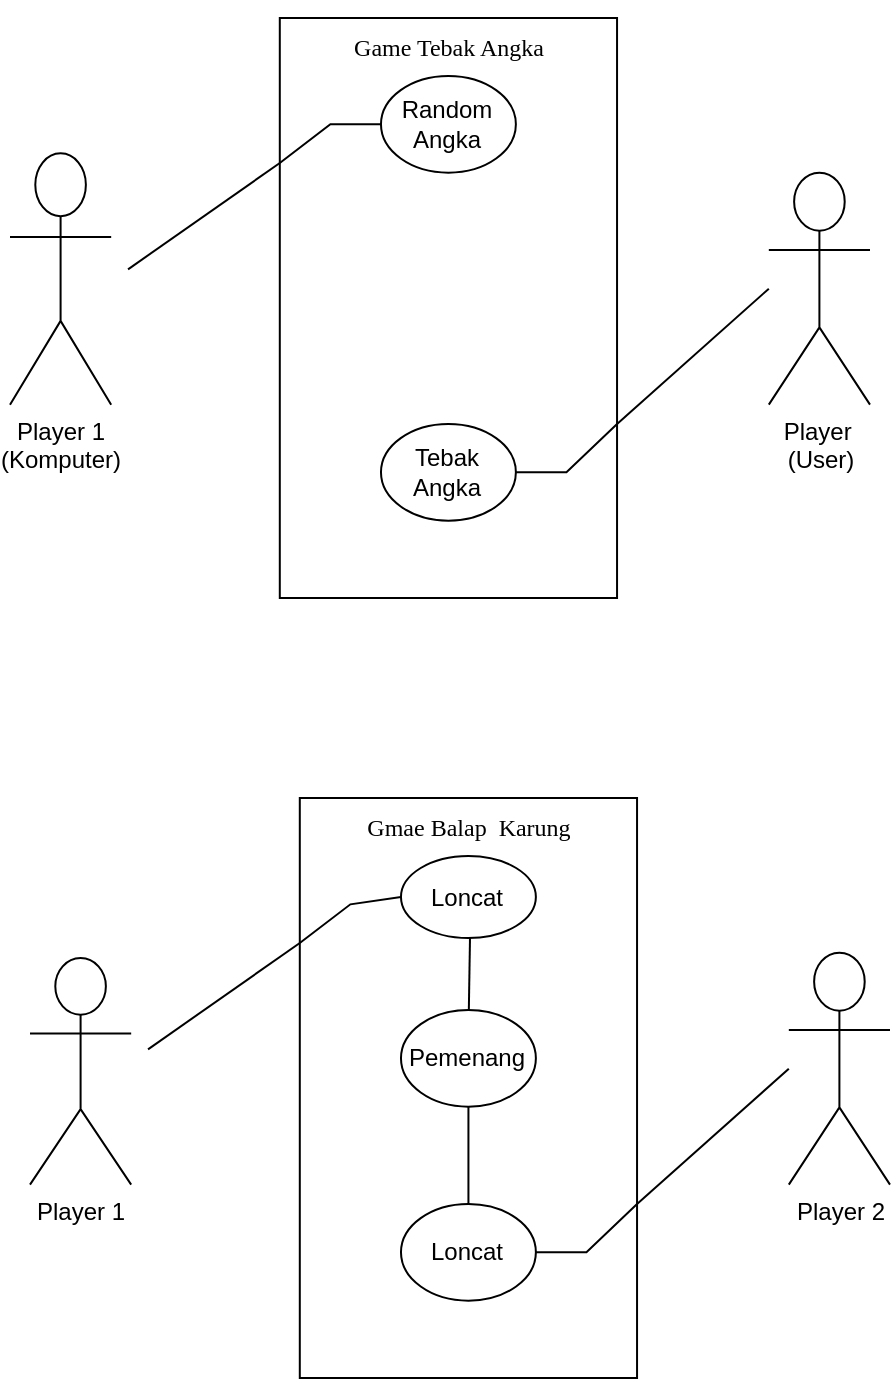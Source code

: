 <mxfile version="21.6.8" type="github">
  <diagram name="Page-1" id="Qk-sf9xTINelYp3Wi-OP">
    <mxGraphModel dx="722" dy="415" grid="1" gridSize="10" guides="1" tooltips="1" connect="1" arrows="1" fold="1" page="1" pageScale="1" pageWidth="850" pageHeight="1100" math="0" shadow="0">
      <root>
        <mxCell id="0" />
        <mxCell id="1" parent="0" />
        <mxCell id="x66rgWsqsw_Vjc5im2fn-2" value="" style="group" vertex="1" connectable="0" parent="1">
          <mxGeometry x="90" y="30" width="430" height="290" as="geometry" />
        </mxCell>
        <mxCell id="v9TmtaGoN6WW92A1C-Bj-5" value="Player 1&lt;br&gt;(Komputer)" style="shape=umlActor;verticalLabelPosition=bottom;verticalAlign=top;html=1;outlineConnect=0;" parent="x66rgWsqsw_Vjc5im2fn-2" vertex="1">
          <mxGeometry y="67.667" width="50.588" height="125.667" as="geometry" />
        </mxCell>
        <mxCell id="x66rgWsqsw_Vjc5im2fn-1" value="" style="group" vertex="1" connectable="0" parent="x66rgWsqsw_Vjc5im2fn-2">
          <mxGeometry x="59.02" width="370.98" height="290" as="geometry" />
        </mxCell>
        <mxCell id="v9TmtaGoN6WW92A1C-Bj-4" value="" style="rounded=0;whiteSpace=wrap;html=1;" parent="x66rgWsqsw_Vjc5im2fn-1" vertex="1">
          <mxGeometry x="75.882" width="168.627" height="290" as="geometry" />
        </mxCell>
        <mxCell id="v9TmtaGoN6WW92A1C-Bj-6" value="Player&amp;nbsp;&lt;br&gt;(User)" style="shape=umlActor;verticalLabelPosition=bottom;verticalAlign=top;html=1;outlineConnect=0;" parent="x66rgWsqsw_Vjc5im2fn-1" vertex="1">
          <mxGeometry x="320.392" y="77.333" width="50.588" height="116" as="geometry" />
        </mxCell>
        <mxCell id="v9TmtaGoN6WW92A1C-Bj-10" value="Tebak Angka" style="ellipse;whiteSpace=wrap;html=1;" parent="x66rgWsqsw_Vjc5im2fn-1" vertex="1">
          <mxGeometry x="126.471" y="203" width="67.451" height="48.333" as="geometry" />
        </mxCell>
        <mxCell id="v9TmtaGoN6WW92A1C-Bj-22" value="Random Angka" style="ellipse;whiteSpace=wrap;html=1;" parent="x66rgWsqsw_Vjc5im2fn-1" vertex="1">
          <mxGeometry x="126.471" y="29" width="67.451" height="48.333" as="geometry" />
        </mxCell>
        <mxCell id="v9TmtaGoN6WW92A1C-Bj-26" value="" style="endArrow=none;html=1;rounded=0;entryX=0;entryY=0.25;entryDx=0;entryDy=0;" parent="x66rgWsqsw_Vjc5im2fn-1" target="v9TmtaGoN6WW92A1C-Bj-4" edge="1">
          <mxGeometry width="50" height="50" relative="1" as="geometry">
            <mxPoint y="125.667" as="sourcePoint" />
            <mxPoint x="42.157" y="77.333" as="targetPoint" />
          </mxGeometry>
        </mxCell>
        <mxCell id="v9TmtaGoN6WW92A1C-Bj-27" value="" style="endArrow=none;html=1;rounded=0;exitX=0;exitY=0.25;exitDx=0;exitDy=0;entryX=0;entryY=0.5;entryDx=0;entryDy=0;" parent="x66rgWsqsw_Vjc5im2fn-1" source="v9TmtaGoN6WW92A1C-Bj-4" target="v9TmtaGoN6WW92A1C-Bj-22" edge="1">
          <mxGeometry width="50" height="50" relative="1" as="geometry">
            <mxPoint x="75.882" y="77.333" as="sourcePoint" />
            <mxPoint x="118.039" y="29" as="targetPoint" />
            <Array as="points">
              <mxPoint x="101.176" y="53.167" />
            </Array>
          </mxGeometry>
        </mxCell>
        <mxCell id="v9TmtaGoN6WW92A1C-Bj-29" value="" style="endArrow=none;html=1;rounded=0;exitX=1;exitY=0.7;exitDx=0;exitDy=0;exitPerimeter=0;" parent="x66rgWsqsw_Vjc5im2fn-1" source="v9TmtaGoN6WW92A1C-Bj-4" edge="1">
          <mxGeometry width="50" height="50" relative="1" as="geometry">
            <mxPoint x="278.235" y="183.667" as="sourcePoint" />
            <mxPoint x="320.392" y="135.333" as="targetPoint" />
          </mxGeometry>
        </mxCell>
        <mxCell id="v9TmtaGoN6WW92A1C-Bj-30" value="" style="endArrow=none;html=1;rounded=0;exitX=1;exitY=0.5;exitDx=0;exitDy=0;" parent="x66rgWsqsw_Vjc5im2fn-1" source="v9TmtaGoN6WW92A1C-Bj-10" edge="1">
          <mxGeometry width="50" height="50" relative="1" as="geometry">
            <mxPoint x="202.353" y="251.333" as="sourcePoint" />
            <mxPoint x="244.51" y="203" as="targetPoint" />
            <Array as="points">
              <mxPoint x="219.216" y="227.167" />
            </Array>
          </mxGeometry>
        </mxCell>
        <mxCell id="v9TmtaGoN6WW92A1C-Bj-32" value="&lt;h4&gt;&lt;font style=&quot;font-weight: normal;&quot; face=&quot;Tahoma&quot;&gt;Game Tebak Angka&lt;/font&gt;&lt;/h4&gt;" style="text;html=1;strokeColor=none;fillColor=none;align=center;verticalAlign=middle;whiteSpace=wrap;rounded=0;" parent="x66rgWsqsw_Vjc5im2fn-1" vertex="1">
          <mxGeometry x="109.608" width="101.176" height="29" as="geometry" />
        </mxCell>
        <mxCell id="x66rgWsqsw_Vjc5im2fn-6" value="Player 1" style="shape=umlActor;verticalLabelPosition=bottom;verticalAlign=top;html=1;outlineConnect=0;container=0;" vertex="1" parent="1">
          <mxGeometry x="100" y="500" width="50.59" height="113.33" as="geometry" />
        </mxCell>
        <mxCell id="x66rgWsqsw_Vjc5im2fn-8" value="" style="rounded=0;whiteSpace=wrap;html=1;container=0;" vertex="1" parent="1">
          <mxGeometry x="234.902" y="420" width="168.627" height="290" as="geometry" />
        </mxCell>
        <mxCell id="x66rgWsqsw_Vjc5im2fn-9" value="Player 2" style="shape=umlActor;verticalLabelPosition=bottom;verticalAlign=top;html=1;outlineConnect=0;container=0;" vertex="1" parent="1">
          <mxGeometry x="479.412" y="497.333" width="50.588" height="116" as="geometry" />
        </mxCell>
        <mxCell id="x66rgWsqsw_Vjc5im2fn-10" value="Loncat" style="ellipse;whiteSpace=wrap;html=1;container=0;" vertex="1" parent="1">
          <mxGeometry x="285.49" y="623" width="67.451" height="48.333" as="geometry" />
        </mxCell>
        <mxCell id="x66rgWsqsw_Vjc5im2fn-11" value="Loncat" style="ellipse;whiteSpace=wrap;html=1;container=0;" vertex="1" parent="1">
          <mxGeometry x="285.49" y="449" width="67.45" height="41" as="geometry" />
        </mxCell>
        <mxCell id="x66rgWsqsw_Vjc5im2fn-12" value="" style="endArrow=none;html=1;rounded=0;entryX=0;entryY=0.25;entryDx=0;entryDy=0;" edge="1" parent="1" target="x66rgWsqsw_Vjc5im2fn-8">
          <mxGeometry width="50" height="50" relative="1" as="geometry">
            <mxPoint x="159.02" y="545.667" as="sourcePoint" />
            <mxPoint x="201.176" y="497.333" as="targetPoint" />
          </mxGeometry>
        </mxCell>
        <mxCell id="x66rgWsqsw_Vjc5im2fn-13" value="" style="endArrow=none;html=1;rounded=0;exitX=0;exitY=0.25;exitDx=0;exitDy=0;entryX=0;entryY=0.5;entryDx=0;entryDy=0;" edge="1" parent="1" source="x66rgWsqsw_Vjc5im2fn-8" target="x66rgWsqsw_Vjc5im2fn-11">
          <mxGeometry width="50" height="50" relative="1" as="geometry">
            <mxPoint x="234.902" y="497.333" as="sourcePoint" />
            <mxPoint x="277.059" y="449" as="targetPoint" />
            <Array as="points">
              <mxPoint x="260.196" y="473.167" />
            </Array>
          </mxGeometry>
        </mxCell>
        <mxCell id="x66rgWsqsw_Vjc5im2fn-14" value="" style="endArrow=none;html=1;rounded=0;exitX=1;exitY=0.7;exitDx=0;exitDy=0;exitPerimeter=0;" edge="1" parent="1" source="x66rgWsqsw_Vjc5im2fn-8">
          <mxGeometry width="50" height="50" relative="1" as="geometry">
            <mxPoint x="437.255" y="603.667" as="sourcePoint" />
            <mxPoint x="479.412" y="555.333" as="targetPoint" />
          </mxGeometry>
        </mxCell>
        <mxCell id="x66rgWsqsw_Vjc5im2fn-15" value="" style="endArrow=none;html=1;rounded=0;exitX=1;exitY=0.5;exitDx=0;exitDy=0;" edge="1" parent="1" source="x66rgWsqsw_Vjc5im2fn-10">
          <mxGeometry width="50" height="50" relative="1" as="geometry">
            <mxPoint x="361.373" y="671.333" as="sourcePoint" />
            <mxPoint x="403.529" y="623" as="targetPoint" />
            <Array as="points">
              <mxPoint x="378.235" y="647.167" />
            </Array>
          </mxGeometry>
        </mxCell>
        <mxCell id="x66rgWsqsw_Vjc5im2fn-16" value="&lt;h4&gt;&lt;font face=&quot;Tahoma&quot;&gt;&lt;span style=&quot;font-weight: 400;&quot;&gt;Gmae Balap&amp;nbsp; Karung&lt;/span&gt;&lt;/font&gt;&lt;/h4&gt;" style="text;html=1;strokeColor=none;fillColor=none;align=center;verticalAlign=middle;whiteSpace=wrap;rounded=0;container=0;" vertex="1" parent="1">
          <mxGeometry x="263.53" y="420" width="111.37" height="29" as="geometry" />
        </mxCell>
        <mxCell id="x66rgWsqsw_Vjc5im2fn-22" value="Pemenang" style="ellipse;whiteSpace=wrap;html=1;container=0;" vertex="1" parent="1">
          <mxGeometry x="285.49" y="525.997" width="67.451" height="48.333" as="geometry" />
        </mxCell>
        <mxCell id="x66rgWsqsw_Vjc5im2fn-28" value="" style="endArrow=none;html=1;rounded=0;" edge="1" parent="1" source="x66rgWsqsw_Vjc5im2fn-22">
          <mxGeometry width="50" height="50" relative="1" as="geometry">
            <mxPoint x="270" y="540" as="sourcePoint" />
            <mxPoint x="320" y="490" as="targetPoint" />
          </mxGeometry>
        </mxCell>
        <mxCell id="x66rgWsqsw_Vjc5im2fn-31" value="" style="endArrow=none;html=1;rounded=0;exitX=0.5;exitY=0;exitDx=0;exitDy=0;entryX=0.5;entryY=1;entryDx=0;entryDy=0;" edge="1" parent="1" source="x66rgWsqsw_Vjc5im2fn-10" target="x66rgWsqsw_Vjc5im2fn-22">
          <mxGeometry width="50" height="50" relative="1" as="geometry">
            <mxPoint x="270" y="620" as="sourcePoint" />
            <mxPoint x="319" y="580" as="targetPoint" />
          </mxGeometry>
        </mxCell>
      </root>
    </mxGraphModel>
  </diagram>
</mxfile>
